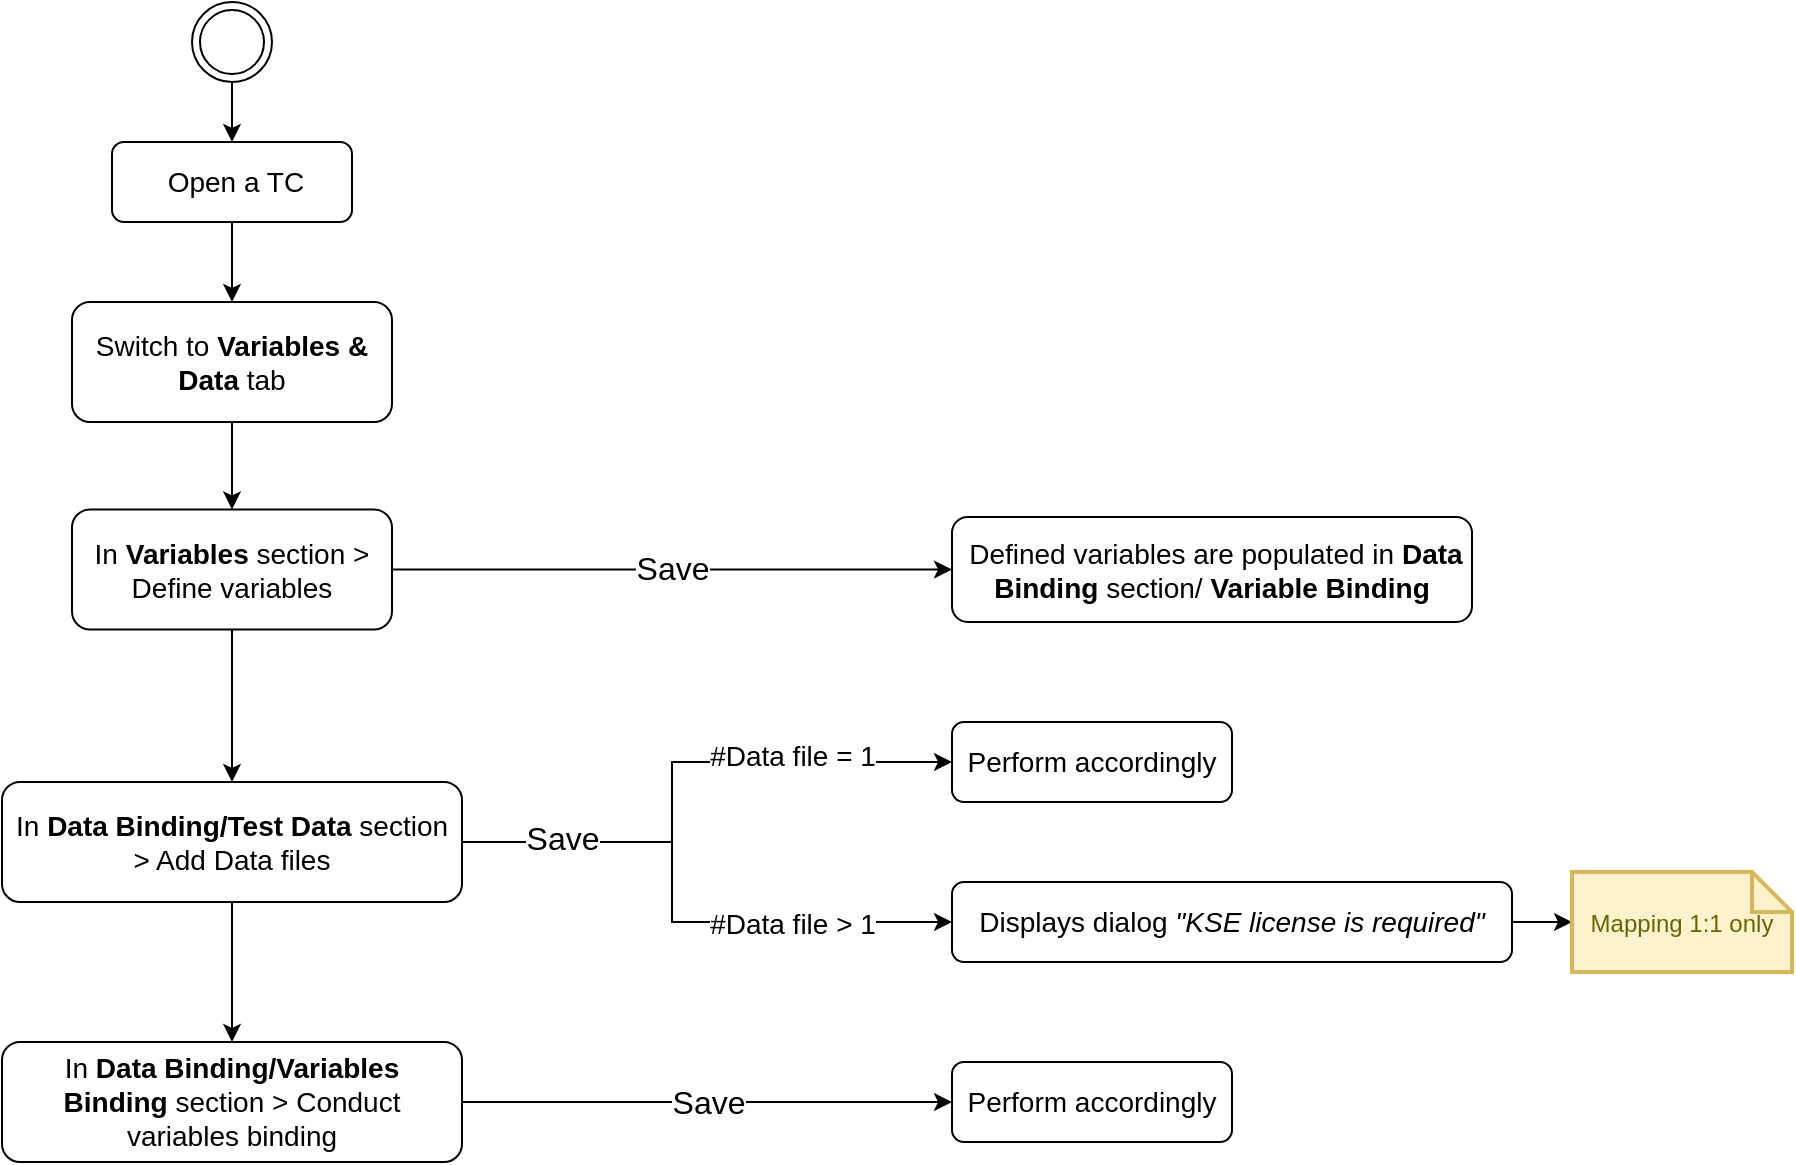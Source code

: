 <mxfile version="15.0.6" type="github">
  <diagram id="C5RBs43oDa-KdzZeNtuy" name="Page-1">
    <mxGraphModel dx="1351" dy="714" grid="1" gridSize="10" guides="1" tooltips="1" connect="1" arrows="1" fold="1" page="1" pageScale="1" pageWidth="827" pageHeight="1169" math="0" shadow="0">
      <root>
        <mxCell id="WIyWlLk6GJQsqaUBKTNV-0" />
        <mxCell id="WIyWlLk6GJQsqaUBKTNV-1" parent="WIyWlLk6GJQsqaUBKTNV-0" />
        <mxCell id="RCT6OE-6yIksdqb4JdZw-8" value="" style="edgeStyle=orthogonalEdgeStyle;rounded=0;orthogonalLoop=1;jettySize=auto;html=1;fontSize=14;" edge="1" parent="WIyWlLk6GJQsqaUBKTNV-1" source="WIyWlLk6GJQsqaUBKTNV-3" target="RCT6OE-6yIksdqb4JdZw-2">
          <mxGeometry relative="1" as="geometry" />
        </mxCell>
        <mxCell id="WIyWlLk6GJQsqaUBKTNV-3" value="&amp;nbsp;Open a TC" style="rounded=1;whiteSpace=wrap;html=1;fontSize=14;glass=0;strokeWidth=1;shadow=0;" parent="WIyWlLk6GJQsqaUBKTNV-1" vertex="1">
          <mxGeometry x="160" y="80" width="120" height="40" as="geometry" />
        </mxCell>
        <mxCell id="RCT6OE-6yIksdqb4JdZw-1" value="" style="edgeStyle=orthogonalEdgeStyle;rounded=0;orthogonalLoop=1;jettySize=auto;html=1;fontSize=14;" edge="1" parent="WIyWlLk6GJQsqaUBKTNV-1" source="RCT6OE-6yIksdqb4JdZw-0" target="WIyWlLk6GJQsqaUBKTNV-3">
          <mxGeometry relative="1" as="geometry" />
        </mxCell>
        <mxCell id="RCT6OE-6yIksdqb4JdZw-0" value="" style="ellipse;shape=doubleEllipse;html=1;dashed=0;whitespace=wrap;aspect=fixed;fontSize=14;" vertex="1" parent="WIyWlLk6GJQsqaUBKTNV-1">
          <mxGeometry x="200" y="10" width="40" height="40" as="geometry" />
        </mxCell>
        <mxCell id="RCT6OE-6yIksdqb4JdZw-4" value="" style="edgeStyle=orthogonalEdgeStyle;rounded=0;orthogonalLoop=1;jettySize=auto;html=1;fontSize=14;" edge="1" parent="WIyWlLk6GJQsqaUBKTNV-1" source="RCT6OE-6yIksdqb4JdZw-2" target="RCT6OE-6yIksdqb4JdZw-3">
          <mxGeometry relative="1" as="geometry" />
        </mxCell>
        <mxCell id="RCT6OE-6yIksdqb4JdZw-2" value="Switch to&amp;nbsp;&lt;b style=&quot;font-size: 14px;&quot;&gt;Variables &amp;amp; Data &lt;/b&gt;tab" style="rounded=1;whiteSpace=wrap;html=1;fontSize=14;glass=0;strokeWidth=1;shadow=0;" vertex="1" parent="WIyWlLk6GJQsqaUBKTNV-1">
          <mxGeometry x="140" y="160" width="160" height="60" as="geometry" />
        </mxCell>
        <mxCell id="RCT6OE-6yIksdqb4JdZw-6" value="" style="edgeStyle=orthogonalEdgeStyle;rounded=0;orthogonalLoop=1;jettySize=auto;html=1;fontSize=14;" edge="1" parent="WIyWlLk6GJQsqaUBKTNV-1" source="RCT6OE-6yIksdqb4JdZw-3" target="RCT6OE-6yIksdqb4JdZw-5">
          <mxGeometry relative="1" as="geometry" />
        </mxCell>
        <mxCell id="RCT6OE-6yIksdqb4JdZw-7" value="Save" style="edgeLabel;html=1;align=center;verticalAlign=middle;resizable=0;points=[];fontSize=16;fontStyle=0" vertex="1" connectable="0" parent="RCT6OE-6yIksdqb4JdZw-6">
          <mxGeometry x="-0.175" y="2" relative="1" as="geometry">
            <mxPoint x="24" y="1" as="offset" />
          </mxGeometry>
        </mxCell>
        <mxCell id="RCT6OE-6yIksdqb4JdZw-28" value="" style="edgeStyle=orthogonalEdgeStyle;rounded=0;orthogonalLoop=1;jettySize=auto;html=1;fontSize=14;" edge="1" parent="WIyWlLk6GJQsqaUBKTNV-1" source="RCT6OE-6yIksdqb4JdZw-3" target="RCT6OE-6yIksdqb4JdZw-14">
          <mxGeometry relative="1" as="geometry" />
        </mxCell>
        <mxCell id="RCT6OE-6yIksdqb4JdZw-3" value="In &lt;b style=&quot;font-size: 14px;&quot;&gt;Variables&lt;/b&gt; section &amp;gt; Define variables" style="rounded=1;whiteSpace=wrap;html=1;fontSize=14;glass=0;strokeWidth=1;shadow=0;" vertex="1" parent="WIyWlLk6GJQsqaUBKTNV-1">
          <mxGeometry x="140" y="263.75" width="160" height="60" as="geometry" />
        </mxCell>
        <mxCell id="RCT6OE-6yIksdqb4JdZw-5" value="&amp;nbsp;Defined variables are populated in &lt;b style=&quot;font-size: 14px;&quot;&gt;Data Binding&lt;/b&gt; section/ &lt;b style=&quot;font-size: 14px;&quot;&gt;Variable Binding&lt;/b&gt;" style="rounded=1;whiteSpace=wrap;html=1;fontSize=14;glass=0;strokeWidth=1;shadow=0;" vertex="1" parent="WIyWlLk6GJQsqaUBKTNV-1">
          <mxGeometry x="580" y="267.5" width="260" height="52.5" as="geometry" />
        </mxCell>
        <mxCell id="RCT6OE-6yIksdqb4JdZw-12" value="" style="edgeStyle=orthogonalEdgeStyle;rounded=0;orthogonalLoop=1;jettySize=auto;html=1;fontSize=14;exitX=1;exitY=0.5;exitDx=0;exitDy=0;" edge="1" parent="WIyWlLk6GJQsqaUBKTNV-1">
          <mxGeometry relative="1" as="geometry">
            <mxPoint x="370" y="430" as="sourcePoint" />
            <mxPoint x="580" y="390" as="targetPoint" />
            <Array as="points">
              <mxPoint x="440" y="430" />
              <mxPoint x="440" y="390" />
            </Array>
          </mxGeometry>
        </mxCell>
        <mxCell id="RCT6OE-6yIksdqb4JdZw-16" value="#Data file = 1" style="edgeLabel;html=1;align=center;verticalAlign=middle;resizable=0;points=[];fontSize=14;" vertex="1" connectable="0" parent="RCT6OE-6yIksdqb4JdZw-12">
          <mxGeometry x="-0.071" y="1" relative="1" as="geometry">
            <mxPoint x="54" y="-2" as="offset" />
          </mxGeometry>
        </mxCell>
        <mxCell id="RCT6OE-6yIksdqb4JdZw-11" value="&amp;nbsp;Perform accordingly&amp;nbsp;" style="rounded=1;whiteSpace=wrap;html=1;fontSize=14;glass=0;strokeWidth=1;shadow=0;" vertex="1" parent="WIyWlLk6GJQsqaUBKTNV-1">
          <mxGeometry x="580" y="370" width="140" height="40" as="geometry" />
        </mxCell>
        <mxCell id="RCT6OE-6yIksdqb4JdZw-30" value="" style="edgeStyle=orthogonalEdgeStyle;rounded=0;orthogonalLoop=1;jettySize=auto;html=1;fontSize=14;" edge="1" parent="WIyWlLk6GJQsqaUBKTNV-1" source="RCT6OE-6yIksdqb4JdZw-14" target="RCT6OE-6yIksdqb4JdZw-29">
          <mxGeometry relative="1" as="geometry" />
        </mxCell>
        <mxCell id="RCT6OE-6yIksdqb4JdZw-14" value="In &lt;b&gt;Data Binding/Test Data&amp;nbsp;&lt;/b&gt;section &amp;gt; Add Data files" style="rounded=1;whiteSpace=wrap;html=1;fontSize=14;glass=0;strokeWidth=1;shadow=0;" vertex="1" parent="WIyWlLk6GJQsqaUBKTNV-1">
          <mxGeometry x="105" y="400" width="230" height="60" as="geometry" />
        </mxCell>
        <mxCell id="RCT6OE-6yIksdqb4JdZw-21" value="" style="edgeStyle=orthogonalEdgeStyle;rounded=0;orthogonalLoop=1;jettySize=auto;html=1;fontSize=14;exitX=1;exitY=0.5;exitDx=0;exitDy=0;" edge="1" parent="WIyWlLk6GJQsqaUBKTNV-1" source="RCT6OE-6yIksdqb4JdZw-14">
          <mxGeometry relative="1" as="geometry">
            <mxPoint x="370" y="430" as="sourcePoint" />
            <mxPoint x="580" y="470" as="targetPoint" />
            <Array as="points">
              <mxPoint x="440" y="430" />
              <mxPoint x="440" y="470" />
            </Array>
          </mxGeometry>
        </mxCell>
        <mxCell id="RCT6OE-6yIksdqb4JdZw-22" value="#Data file &amp;gt; 1" style="edgeLabel;html=1;align=center;verticalAlign=middle;resizable=0;points=[];fontSize=14;" vertex="1" connectable="0" parent="RCT6OE-6yIksdqb4JdZw-21">
          <mxGeometry x="-0.071" y="1" relative="1" as="geometry">
            <mxPoint x="59" y="13" as="offset" />
          </mxGeometry>
        </mxCell>
        <mxCell id="RCT6OE-6yIksdqb4JdZw-33" value="Save" style="edgeLabel;html=1;align=center;verticalAlign=middle;resizable=0;points=[];fontSize=16;" vertex="1" connectable="0" parent="RCT6OE-6yIksdqb4JdZw-21">
          <mxGeometry x="-0.873" y="1" relative="1" as="geometry">
            <mxPoint x="32" y="-1" as="offset" />
          </mxGeometry>
        </mxCell>
        <mxCell id="RCT6OE-6yIksdqb4JdZw-42" value="" style="edgeStyle=orthogonalEdgeStyle;rounded=0;orthogonalLoop=1;jettySize=auto;html=1;fontSize=14;" edge="1" parent="WIyWlLk6GJQsqaUBKTNV-1" source="RCT6OE-6yIksdqb4JdZw-23" target="RCT6OE-6yIksdqb4JdZw-41">
          <mxGeometry relative="1" as="geometry" />
        </mxCell>
        <mxCell id="RCT6OE-6yIksdqb4JdZw-23" value="&lt;p&gt;Displays dialog &lt;i&gt;&quot;KSE&amp;nbsp;&lt;span&gt;license is required&lt;/span&gt;&lt;span&gt;&quot;&lt;/span&gt;&lt;/i&gt;&lt;/p&gt;" style="rounded=1;whiteSpace=wrap;html=1;fontSize=14;glass=0;strokeWidth=1;shadow=0;" vertex="1" parent="WIyWlLk6GJQsqaUBKTNV-1">
          <mxGeometry x="580" y="450" width="280" height="40" as="geometry" />
        </mxCell>
        <mxCell id="RCT6OE-6yIksdqb4JdZw-32" value="&lt;font style=&quot;font-size: 16px&quot;&gt;Save&lt;/font&gt;" style="edgeStyle=orthogonalEdgeStyle;rounded=0;orthogonalLoop=1;jettySize=auto;html=1;fontSize=14;" edge="1" parent="WIyWlLk6GJQsqaUBKTNV-1">
          <mxGeometry relative="1" as="geometry">
            <mxPoint x="335" y="560" as="sourcePoint" />
            <mxPoint x="580" y="560" as="targetPoint" />
          </mxGeometry>
        </mxCell>
        <mxCell id="RCT6OE-6yIksdqb4JdZw-29" value="In &lt;b&gt;Data Binding/Variables Binding&amp;nbsp;&lt;/b&gt;section &amp;gt; Conduct variables binding" style="rounded=1;whiteSpace=wrap;html=1;fontSize=14;glass=0;strokeWidth=1;shadow=0;" vertex="1" parent="WIyWlLk6GJQsqaUBKTNV-1">
          <mxGeometry x="105" y="530" width="230" height="60" as="geometry" />
        </mxCell>
        <mxCell id="RCT6OE-6yIksdqb4JdZw-31" value="&amp;nbsp;Perform accordingly&amp;nbsp;" style="rounded=1;whiteSpace=wrap;html=1;fontSize=14;glass=0;strokeWidth=1;shadow=0;" vertex="1" parent="WIyWlLk6GJQsqaUBKTNV-1">
          <mxGeometry x="580" y="540" width="140" height="40" as="geometry" />
        </mxCell>
        <mxCell id="RCT6OE-6yIksdqb4JdZw-41" value="&lt;font style=&quot;font-size: 12px&quot;&gt;Mapping 1:1 only&lt;/font&gt;" style="shape=note;strokeWidth=2;fontSize=14;size=20;whiteSpace=wrap;html=1;fillColor=#fff2cc;strokeColor=#d6b656;fontColor=#666600;" vertex="1" parent="WIyWlLk6GJQsqaUBKTNV-1">
          <mxGeometry x="890" y="445" width="110" height="50" as="geometry" />
        </mxCell>
      </root>
    </mxGraphModel>
  </diagram>
</mxfile>
